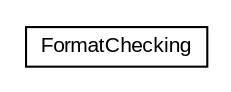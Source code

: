 #!/usr/local/bin/dot
#
# Class diagram 
# Generated by UMLGraph version R5_6-24-gf6e263 (http://www.umlgraph.org/)
#

digraph G {
	edge [fontname="arial",fontsize=10,labelfontname="arial",labelfontsize=10];
	node [fontname="arial",fontsize=10,shape=plaintext];
	nodesep=0.25;
	ranksep=0.5;
	// eu.europa.esig.dss.validation.process.bbb.fc.FormatChecking
	c27754 [label=<<table title="eu.europa.esig.dss.validation.process.bbb.fc.FormatChecking" border="0" cellborder="1" cellspacing="0" cellpadding="2" port="p" href="./FormatChecking.html">
		<tr><td><table border="0" cellspacing="0" cellpadding="1">
<tr><td align="center" balign="center"> FormatChecking </td></tr>
		</table></td></tr>
		</table>>, URL="./FormatChecking.html", fontname="arial", fontcolor="black", fontsize=10.0];
}

